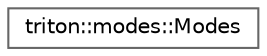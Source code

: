 digraph "Graphical Class Hierarchy"
{
 // LATEX_PDF_SIZE
  bgcolor="transparent";
  edge [fontname=Helvetica,fontsize=10,labelfontname=Helvetica,labelfontsize=10];
  node [fontname=Helvetica,fontsize=10,shape=box,height=0.2,width=0.4];
  rankdir="LR";
  Node0 [label="triton::modes::Modes",height=0.2,width=0.4,color="grey40", fillcolor="white", style="filled",URL="$classtriton_1_1modes_1_1Modes.html",tooltip="The modes class."];
}
